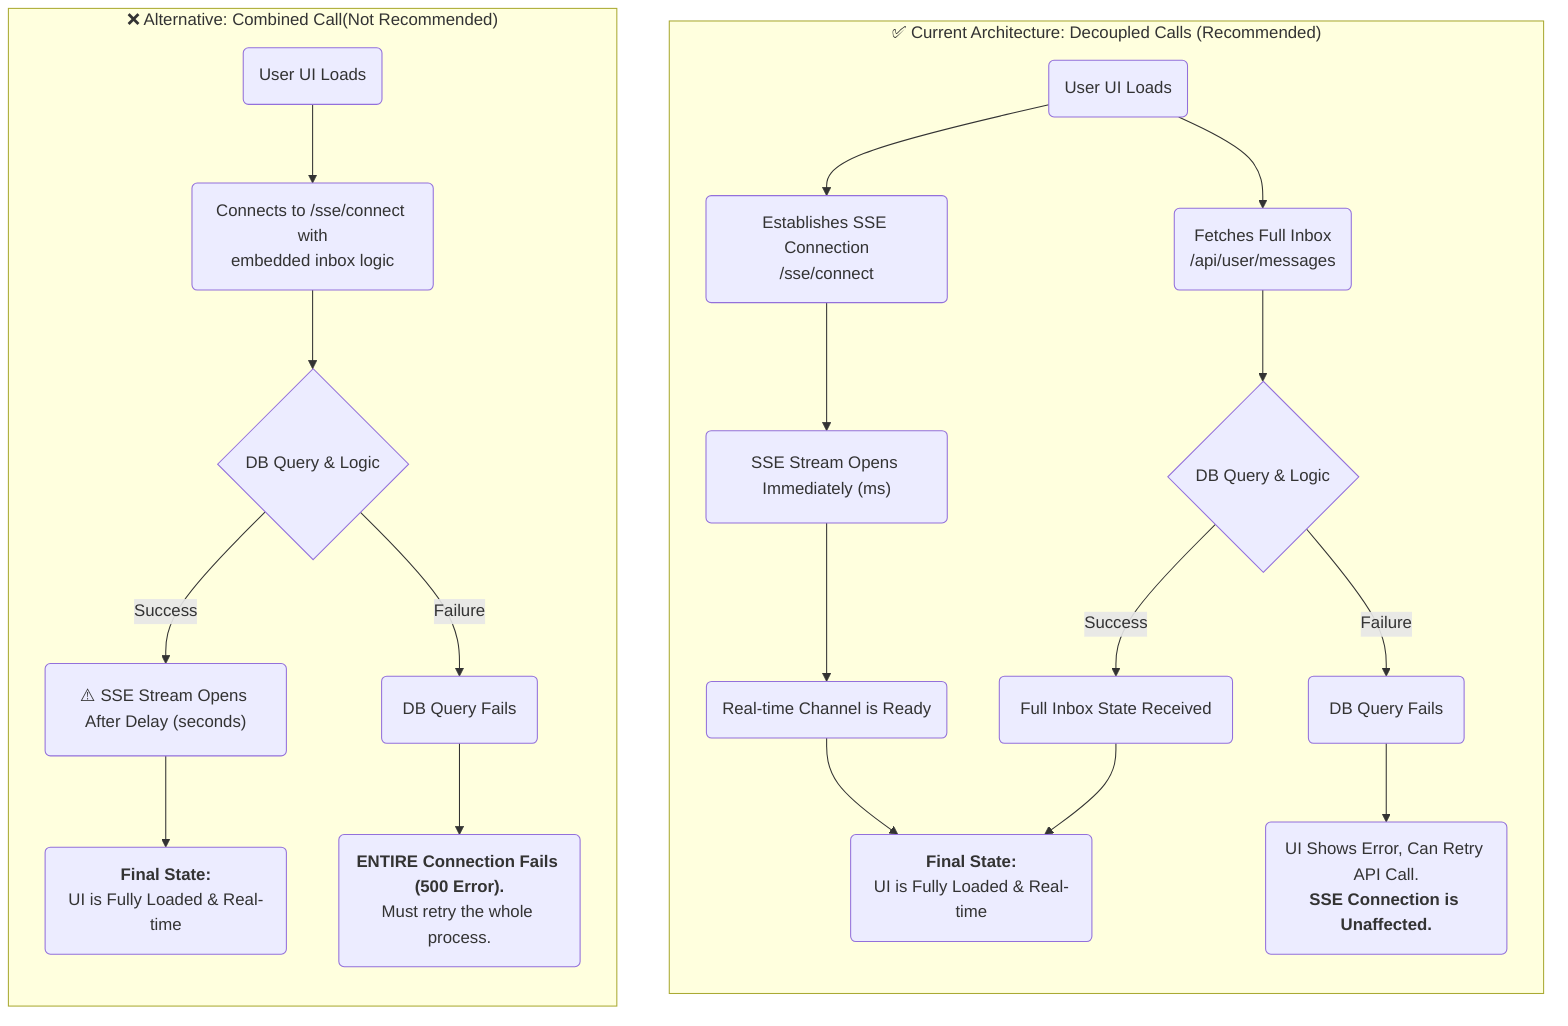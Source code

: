 graph TD
    subgraph "✅ Current Architecture: Decoupled Calls (Recommended)"
        direction TB
        A1(User UI Loads) --> A2(Establishes SSE Connection<br/>/sse/connect);
        A1 --> B1(Fetches Full Inbox<br/>/api/user/messages);

        A2 --> A3("<div style='background-color:#dcfce7; padding: 5px; border-radius: 5px;'>SSE Stream Opens Immediately (ms)</div>");
        A3 --> A4(Real-time Channel is Ready);

        B1 --> B2{DB Query & Logic};
        B2 -- Success --> B3("<div style='background-color:#dcfce7; padding: 5px; border-radius: 5px;'>Full Inbox State Received</div>");
        B2 -- Failure --> B4("<div style='background-color:#fee2e2; padding: 5px; border-radius: 5px;'>DB Query Fails</div>");

        B4 --> B5(UI Shows Error, Can Retry API Call.<br/><b>SSE Connection is Unaffected.</b>);

        A4 & B3 --> C1(<b>Final State:</b><br/>UI is Fully Loaded & Real-time);
    end

    subgraph "❌ Alternative: Combined Call(Not Recommended)"
        direction TB
        D1(User UI Loads) --> D2(Connects to /sse/connect with<br/>embedded inbox logic);
        D2 --> D3{DB Query & Logic};
        
        D3 -- Success --> D4("<div style='background-color:#ffedd5; padding: 5px; border-radius: 5px;'>⚠️ SSE Stream Opens After Delay (seconds)</div>");
        D4 --> E1(<b>Final State:</b><br/>UI is Fully Loaded & Real-time);

        D3 -- Failure --> D5("<div style='background-color:#fee2e2; padding: 5px; border-radius: 5px;'>DB Query Fails</div>");
        D5 --> D6("<b>ENTIRE Connection Fails (500 Error).</b><br/>Must retry the whole process.");
    end